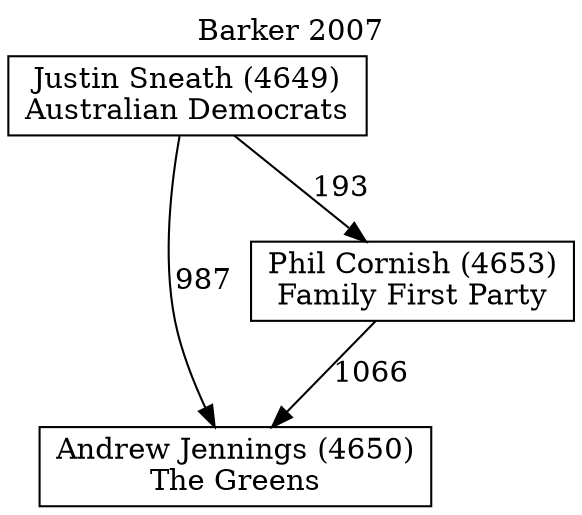 // House preference flow
digraph "Andrew Jennings (4650)_Barker_2007" {
	graph [label="Barker 2007" labelloc=t mclimit=10]
	node [shape=box]
	"Andrew Jennings (4650)" [label="Andrew Jennings (4650)
The Greens"]
	"Phil Cornish (4653)" [label="Phil Cornish (4653)
Family First Party"]
	"Justin Sneath (4649)" [label="Justin Sneath (4649)
Australian Democrats"]
	"Andrew Jennings (4650)" [label="Andrew Jennings (4650)
The Greens"]
	"Justin Sneath (4649)" [label="Justin Sneath (4649)
Australian Democrats"]
	"Justin Sneath (4649)" [label="Justin Sneath (4649)
Australian Democrats"]
	"Phil Cornish (4653)" [label="Phil Cornish (4653)
Family First Party"]
	"Justin Sneath (4649)" [label="Justin Sneath (4649)
Australian Democrats"]
	"Justin Sneath (4649)" [label="Justin Sneath (4649)
Australian Democrats"]
	"Phil Cornish (4653)" -> "Andrew Jennings (4650)" [label=1066]
	"Justin Sneath (4649)" -> "Phil Cornish (4653)" [label=193]
	"Justin Sneath (4649)" -> "Andrew Jennings (4650)" [label=987]
}

